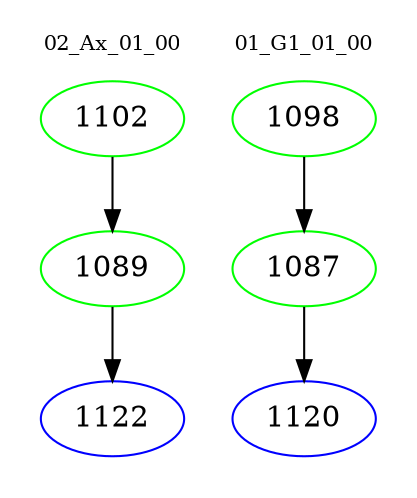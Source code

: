 digraph{
subgraph cluster_0 {
color = white
label = "02_Ax_01_00";
fontsize=10;
T0_1102 [label="1102", color="green"]
T0_1102 -> T0_1089 [color="black"]
T0_1089 [label="1089", color="green"]
T0_1089 -> T0_1122 [color="black"]
T0_1122 [label="1122", color="blue"]
}
subgraph cluster_1 {
color = white
label = "01_G1_01_00";
fontsize=10;
T1_1098 [label="1098", color="green"]
T1_1098 -> T1_1087 [color="black"]
T1_1087 [label="1087", color="green"]
T1_1087 -> T1_1120 [color="black"]
T1_1120 [label="1120", color="blue"]
}
}
